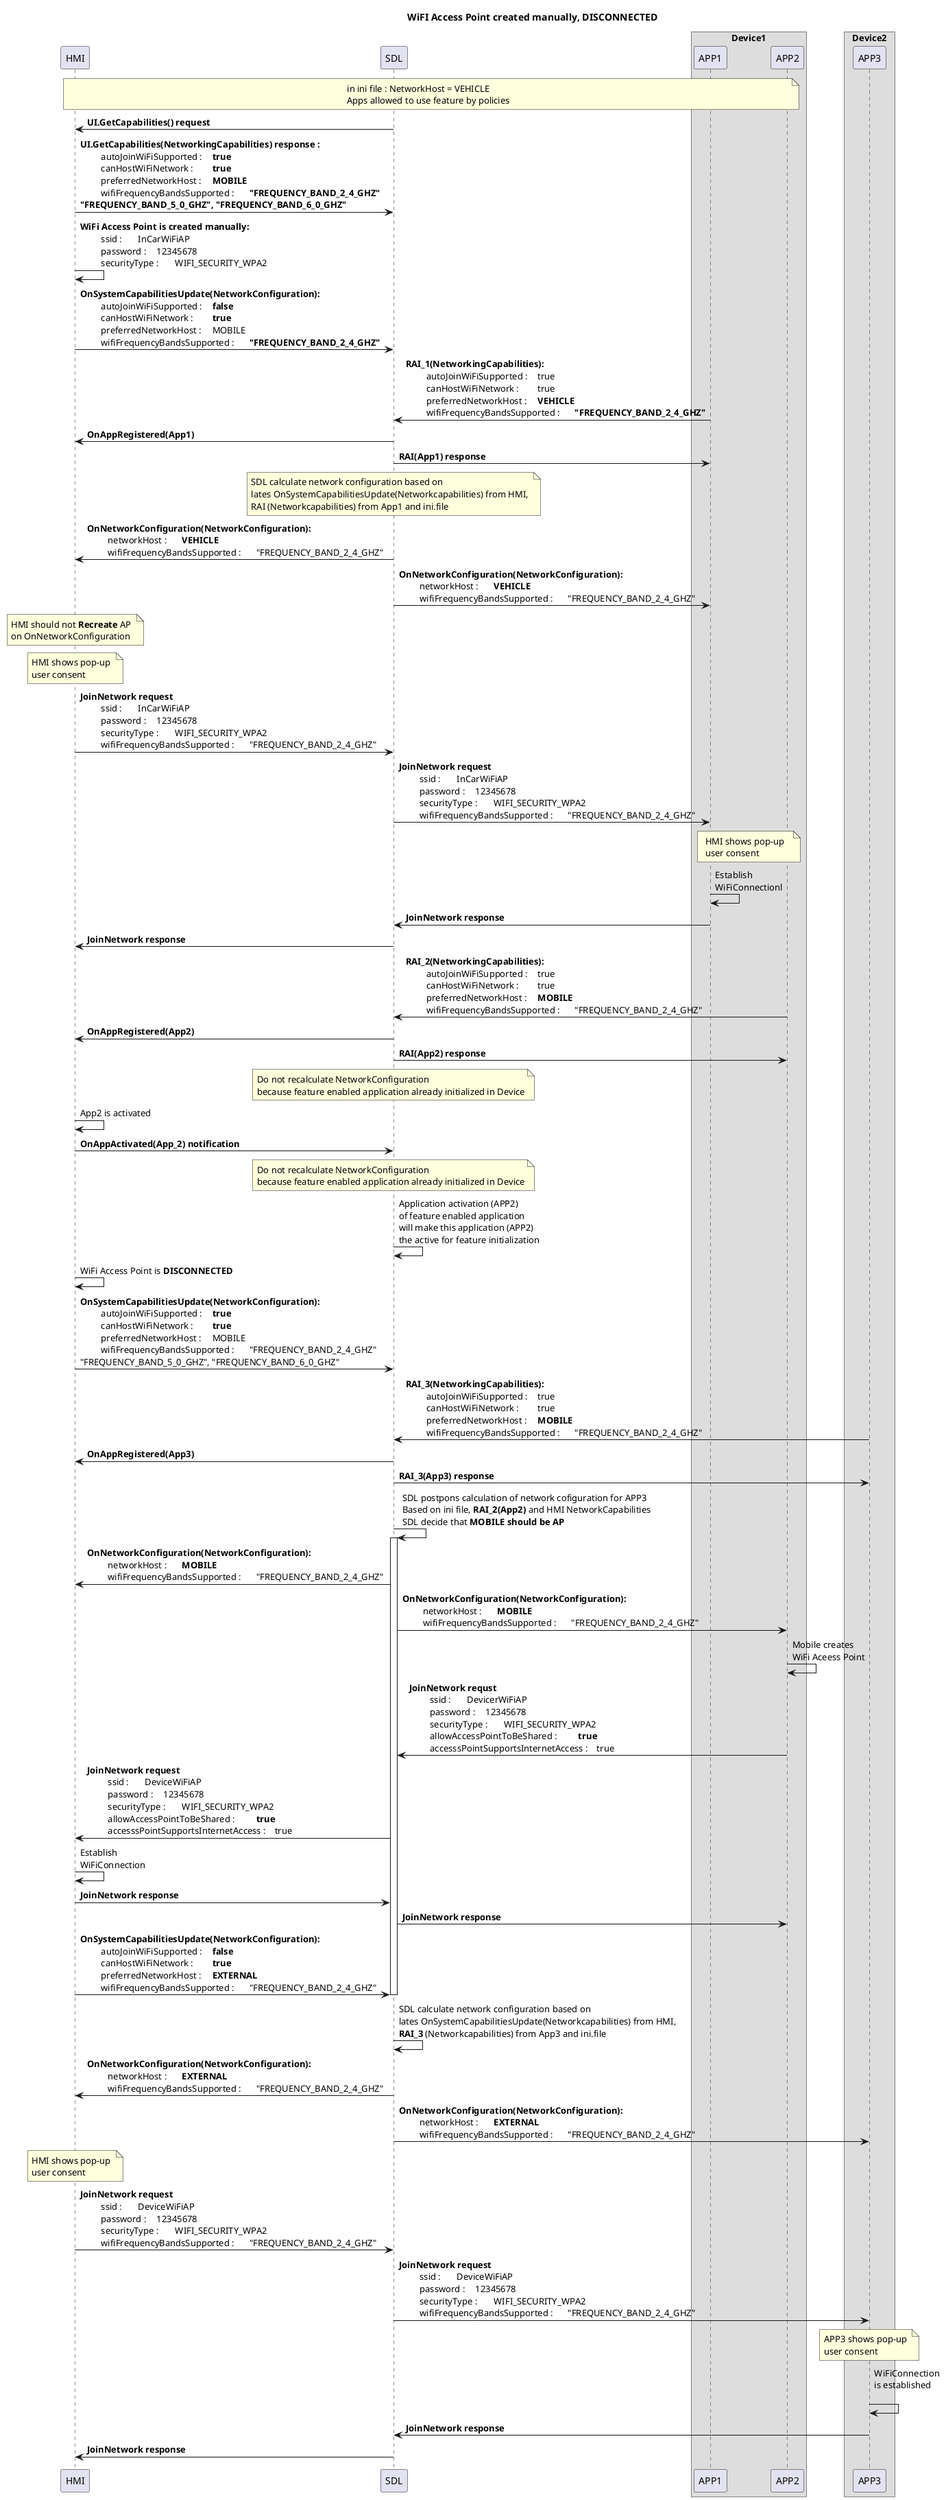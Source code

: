 @startuml
!pragma teoz true


title WiFI Access Point created manually, DISCONNECTED
participant HMI
participant SDL
box "Device1"
participant APP1
participant APP2
end box

box "Device2"
participant APP3
end box

note over HMI, APP2: in ini file : NetworkHost = VEHICLE \n\
Apps allowed to use feature by policies

SDL -> HMI : <b>UI.GetCapabilities() request
HMI -> SDL : <b>UI.GetCapabilities(NetworkingCapabilities) response : \n\
\t autoJoinWiFiSupported : \t **true** \n\
\t canHostWiFiNetwork : \t **true**  \n\
\t preferredNetworkHost : \t **MOBILE** \n\
\t wifiFrequencyBandsSupported : \t **"FREQUENCY_BAND_2_4_GHZ"** \n\
**"FREQUENCY_BAND_5_0_GHZ", "FREQUENCY_BAND_6_0_GHZ" **

HMI -> HMI : **WiFi Access Point is created manually:** \n\
\t ssid : \t InCarWiFiAP \n\
\t password : \t 12345678 \n\
\t securityType : \t WIFI_SECURITY_WPA2 

HMI -> SDL:  <b>OnSystemCapabilitiesUpdate(NetworkConfiguration): \n\
\t autoJoinWiFiSupported : \t **false** \n\
\t canHostWiFiNetwork : \t **true**  \n\
\t preferredNetworkHost : \t MOBILE \n\
\t wifiFrequencyBandsSupported : \t **"FREQUENCY_BAND_2_4_GHZ"** 

APP1 -> SDL : <b>RAI_1(NetworkingCapabilities): \n\
\t autoJoinWiFiSupported : \t true \n\
\t canHostWiFiNetwork : \t true \n\
\t preferredNetworkHost : \t **VEHICLE** \n\
\t wifiFrequencyBandsSupported : \t **"FREQUENCY_BAND_2_4_GHZ"** 

SDL -> HMI : <b>OnAppRegistered(App1) 
SDL -> APP1 : <b>RAI(App1) response 

note over SDL: SDL calculate network configuration based on \n\
lates OnSystemCapabilitiesUpdate(Networkcapabilities) from HMI, \n\
RAI (Networkcapabilities) from App1 and ini.file

SDL -> HMI:  <b>OnNetworkConfiguration(NetworkConfiguration): \n\
\t networkHost : \t **VEHICLE** \n\
\t wifiFrequencyBandsSupported : \t "FREQUENCY_BAND_2_4_GHZ" 

SDL -> APP1:  <b>OnNetworkConfiguration(NetworkConfiguration): \n\
\t networkHost : \t **VEHICLE** \n\
\t wifiFrequencyBandsSupported : \t "FREQUENCY_BAND_2_4_GHZ"

note over HMI: HMI should not **Recreate** AP \n\
on OnNetworkConfiguration

note over HMI: HMI shows pop-up \n\
user consent 

HMI -> SDL: <b>JoinNetwork request \n\
\t ssid : \t InCarWiFiAP \n\
\t password : \t 12345678 \n\
\t securityType : \t WIFI_SECURITY_WPA2 \n\
\t wifiFrequencyBandsSupported : \t "FREQUENCY_BAND_2_4_GHZ" 

SDL -> APP1: <b>JoinNetwork request \n\
\t ssid : \t InCarWiFiAP \n\
\t password : \t 12345678 \n\
\t securityType : \t WIFI_SECURITY_WPA2 \n\
\t wifiFrequencyBandsSupported : \t "FREQUENCY_BAND_2_4_GHZ" 

note over APP1, APP2: HMI shows pop-up \n\
user consent 

APP1 -> APP1 : Establish  \n\
WiFiConnectionl

APP1 -> SDL : <b>JoinNetwork response
SDL -> HMI : <b>JoinNetwork response

APP2 -> SDL : <b>RAI_2(NetworkingCapabilities): \n\
\t autoJoinWiFiSupported : \t true \n\
\t canHostWiFiNetwork : \t true \n\
\t preferredNetworkHost : \t **MOBILE** \n\
\t wifiFrequencyBandsSupported : \t "FREQUENCY_BAND_2_4_GHZ" 


SDL -> HMI : <b>OnAppRegistered(App2) 
SDL -> APP2 : <b>RAI(App2) response 

note over SDL : Do not recalculate NetworkConfiguration \n\
because feature enabled application already initialized in Device 


HMI -> HMI: App2 is activated

HMI -> SDL: <b>OnAppActivated(App_2) notification

note over SDL : Do not recalculate NetworkConfiguration \n\
because feature enabled application already initialized in Device 


SDL -> SDL : Application activation (APP2)\n\
of feature enabled application \n\
will make this application (APP2)  \n\
the active for feature initialization

HMI -> HMI : WiFi Access Point is **DISCONNECTED**


HMI -> SDL:  <b>OnSystemCapabilitiesUpdate(NetworkConfiguration): \n\
\t autoJoinWiFiSupported : \t **true** \n\
\t canHostWiFiNetwork : \t **true**  \n\
\t preferredNetworkHost : \t MOBILE \n\
\t wifiFrequencyBandsSupported : \t "FREQUENCY_BAND_2_4_GHZ" \n\
"FREQUENCY_BAND_5_0_GHZ", "FREQUENCY_BAND_6_0_GHZ" 


APP3 -> SDL : <b>RAI_3(NetworkingCapabilities): \n\
\t autoJoinWiFiSupported : \t true \n\
\t canHostWiFiNetwork : \t true \n\
\t preferredNetworkHost : \t **MOBILE** \n\
\t wifiFrequencyBandsSupported : \t "FREQUENCY_BAND_2_4_GHZ" 

SDL -> HMI : <b>OnAppRegistered(App3) 
SDL -> APP3 : <b>RAI_3(App3) response 

SDL -> SDL : SDL postpons calculation of network cofiguration for APP3 \n\
Based on ini file, **RAI_2(App2)** and HMI NetworkCapabilities\n\
SDL decide that **MOBILE should be AP** 

activate SDL

SDL -> HMI:  <b>OnNetworkConfiguration(NetworkConfiguration): \n\
\t networkHost : \t **MOBILE** \n\
\t wifiFrequencyBandsSupported : \t "FREQUENCY_BAND_2_4_GHZ" 

SDL -> APP2:  <b>OnNetworkConfiguration(NetworkConfiguration): \n\
\t networkHost : \t **MOBILE** \n\
\t wifiFrequencyBandsSupported : \t "FREQUENCY_BAND_2_4_GHZ"

APP2 -> APP2 : Mobile creates \n\
WiFi Aceess Point

APP2 -> SDL: <b>JoinNetwork requst \n\
\t ssid : \t DevicerWiFiAP \n\
\t password : \t 12345678 \n\
\t securityType : \t WIFI_SECURITY_WPA2 \n\
\t allowAccessPointToBeShared : \t **true** \n\
\t accesssPointSupportsInternetAccess : \t true

SDL -> HMI: <b>JoinNetwork request \n\
\t ssid : \t DeviceWiFiAP \n\
\t password : \t 12345678 \n\
\t securityType : \t WIFI_SECURITY_WPA2 \n\
\t allowAccessPointToBeShared : \t **true** \n\
\t accesssPointSupportsInternetAccess : \t true

HMI -> HMI : Establish \n\
WiFiConnection

HMI -> SDL : <b>JoinNetwork response
SDL -> APP2 : <b>JoinNetwork response



HMI -> SDL:  <b>OnSystemCapabilitiesUpdate(NetworkConfiguration): \n\
\t autoJoinWiFiSupported : \t **false** \n\
\t canHostWiFiNetwork : \t **true**  \n\
\t preferredNetworkHost : \t **EXTERNAL** \n\
\t wifiFrequencyBandsSupported : \t "FREQUENCY_BAND_2_4_GHZ" 

deactivate SDL

SDL -> SDL : SDL calculate network configuration based on \n\
lates OnSystemCapabilitiesUpdate(Networkcapabilities) from HMI, \n\
**RAI_3** (Networkcapabilities) from App3 and ini.file

SDL -> HMI:  <b>OnNetworkConfiguration(NetworkConfiguration): \n\
\t networkHost : \t **EXTERNAL** \n\
\t wifiFrequencyBandsSupported : \t "FREQUENCY_BAND_2_4_GHZ" 

SDL -> APP3:  <b>OnNetworkConfiguration(NetworkConfiguration): \n\
\t networkHost : \t **EXTERNAL** \n\
\t wifiFrequencyBandsSupported : \t "FREQUENCY_BAND_2_4_GHZ"

note over HMI: HMI shows pop-up \n\
user consent 

HMI -> SDL: <b>JoinNetwork request\n\
\t ssid : \t DeviceWiFiAP \n\
\t password : \t 12345678 \n\
\t securityType : \t WIFI_SECURITY_WPA2 \n\
\t wifiFrequencyBandsSupported : \t "FREQUENCY_BAND_2_4_GHZ" 

SDL -> APP3: <b>JoinNetwork request\n\
\t ssid : \t DeviceWiFiAP \n\
\t password : \t 12345678 \n\
\t securityType : \t WIFI_SECURITY_WPA2 \n\
\t wifiFrequencyBandsSupported : \t "FREQUENCY_BAND_2_4_GHZ" 

note over APP3: APP3 shows pop-up \n\
user consent 

APP3 -> APP3 : WiFiConnection \n\
is established \n\

APP3 -> SDL: <b>JoinNetwork response
SDL -> HMI: <b>JoinNetwork response

@enduml